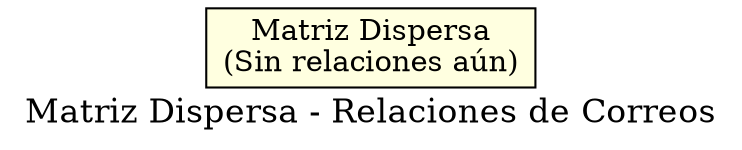 digraph G {
    label="Matriz Dispersa - Relaciones de Correos";
    fontsize=16;
    node [shape=box];
    matriz [label="Matriz Dispersa\n(Sin relaciones aún)", style=filled, fillcolor=lightyellow];
}
